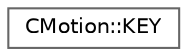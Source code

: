 digraph "Graphical Class Hierarchy"
{
 // LATEX_PDF_SIZE
  bgcolor="transparent";
  edge [fontname=Helvetica,fontsize=10,labelfontname=Helvetica,labelfontsize=10];
  node [fontname=Helvetica,fontsize=10,shape=box,height=0.2,width=0.4];
  rankdir="LR";
  Node0 [id="Node000000",label="CMotion::KEY",height=0.2,width=0.4,color="grey40", fillcolor="white", style="filled",URL="$struct_c_motion_1_1_k_e_y.html",tooltip=" "];
}
